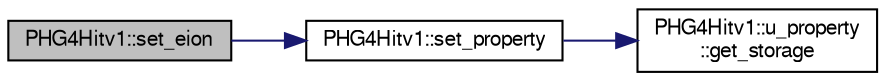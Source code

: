 digraph "PHG4Hitv1::set_eion"
{
  bgcolor="transparent";
  edge [fontname="FreeSans",fontsize="10",labelfontname="FreeSans",labelfontsize="10"];
  node [fontname="FreeSans",fontsize="10",shape=record];
  rankdir="LR";
  Node1 [label="PHG4Hitv1::set_eion",height=0.2,width=0.4,color="black", fillcolor="grey75", style="filled" fontcolor="black"];
  Node1 -> Node2 [color="midnightblue",fontsize="10",style="solid",fontname="FreeSans"];
  Node2 [label="PHG4Hitv1::set_property",height=0.2,width=0.4,color="black",URL="$d9/d35/classPHG4Hitv1.html#a2e368cbc62c536203702a7f9835be77b"];
  Node2 -> Node3 [color="midnightblue",fontsize="10",style="solid",fontname="FreeSans"];
  Node3 [label="PHG4Hitv1::u_property\l::get_storage",height=0.2,width=0.4,color="black",URL="$d5/d0a/unionPHG4Hitv1_1_1u__property.html#ac456fc086e69bed874ad779a59ccab9b"];
}
